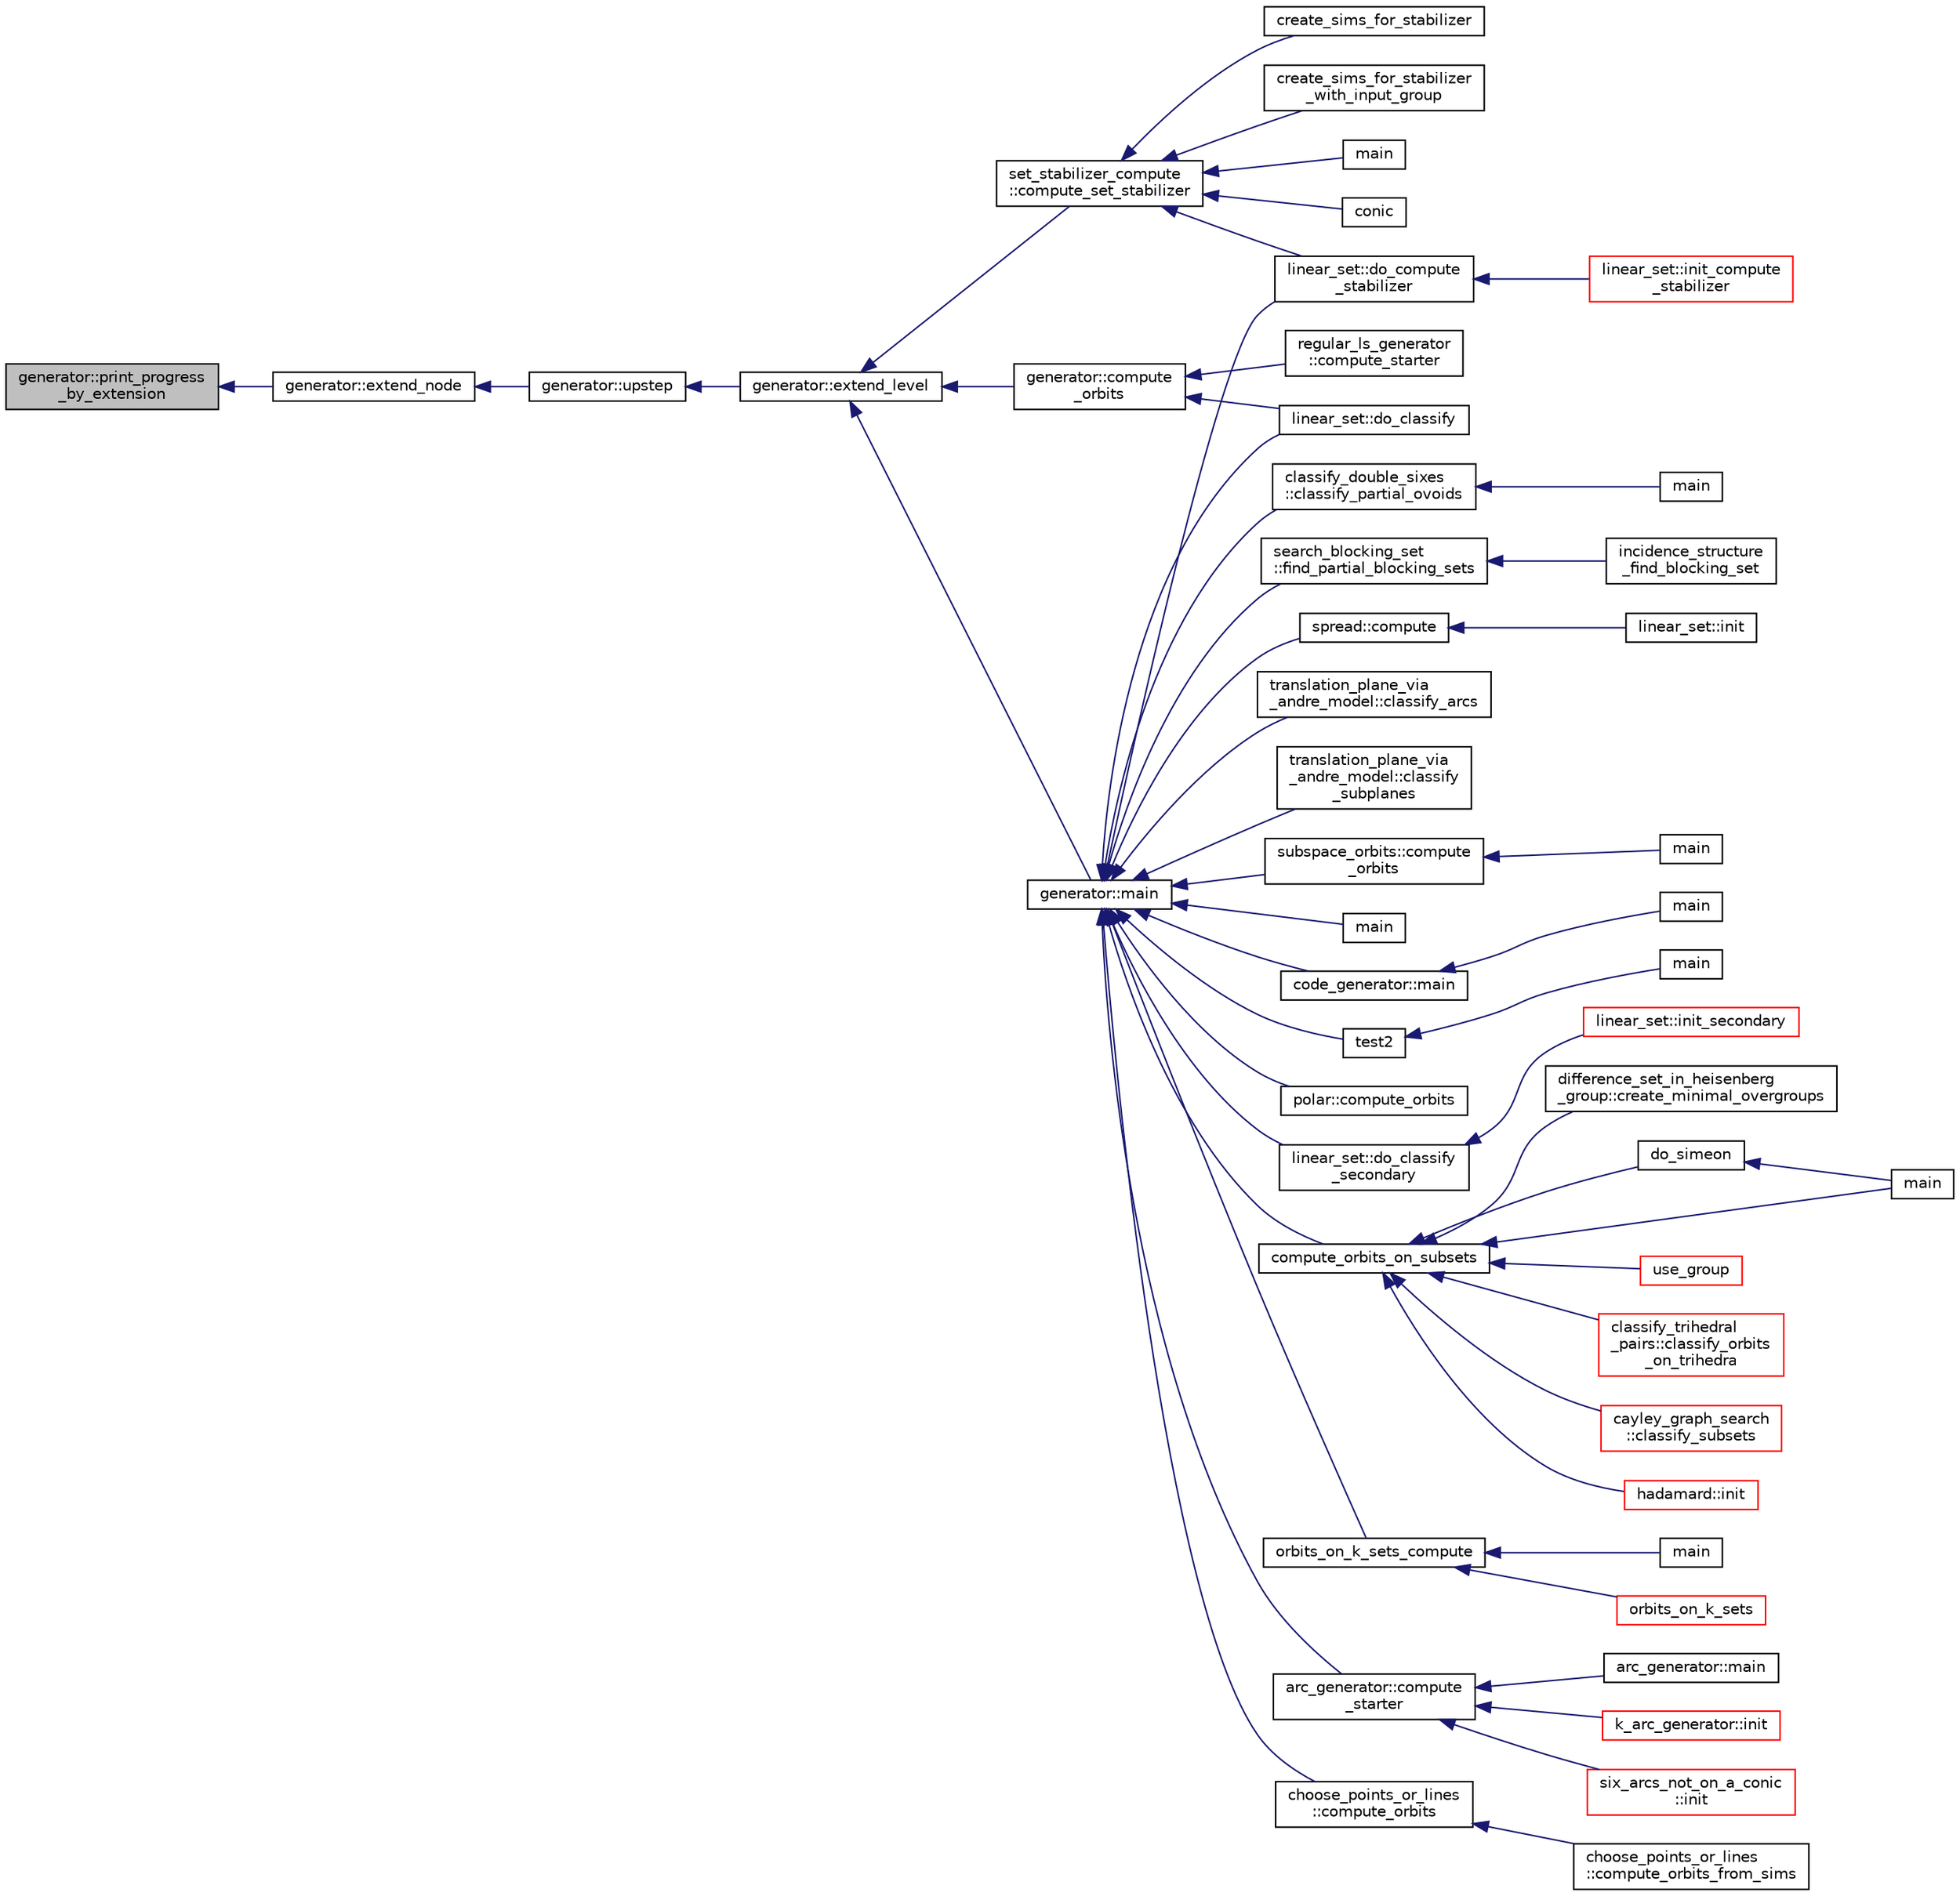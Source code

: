 digraph "generator::print_progress_by_extension"
{
  edge [fontname="Helvetica",fontsize="10",labelfontname="Helvetica",labelfontsize="10"];
  node [fontname="Helvetica",fontsize="10",shape=record];
  rankdir="LR";
  Node18705 [label="generator::print_progress\l_by_extension",height=0.2,width=0.4,color="black", fillcolor="grey75", style="filled", fontcolor="black"];
  Node18705 -> Node18706 [dir="back",color="midnightblue",fontsize="10",style="solid",fontname="Helvetica"];
  Node18706 [label="generator::extend_node",height=0.2,width=0.4,color="black", fillcolor="white", style="filled",URL="$d7/d73/classgenerator.html#ac71fa071cf218f54cdd9306a541744ae"];
  Node18706 -> Node18707 [dir="back",color="midnightblue",fontsize="10",style="solid",fontname="Helvetica"];
  Node18707 [label="generator::upstep",height=0.2,width=0.4,color="black", fillcolor="white", style="filled",URL="$d7/d73/classgenerator.html#ae0f2cebdabc821837f633656d7b0fdfe"];
  Node18707 -> Node18708 [dir="back",color="midnightblue",fontsize="10",style="solid",fontname="Helvetica"];
  Node18708 [label="generator::extend_level",height=0.2,width=0.4,color="black", fillcolor="white", style="filled",URL="$d7/d73/classgenerator.html#a91b84d80ccec0cd2136bc221c30e0f8e"];
  Node18708 -> Node18709 [dir="back",color="midnightblue",fontsize="10",style="solid",fontname="Helvetica"];
  Node18709 [label="set_stabilizer_compute\l::compute_set_stabilizer",height=0.2,width=0.4,color="black", fillcolor="white", style="filled",URL="$d8/dc6/classset__stabilizer__compute.html#ad4f92074322e98c7cd0ed5d4f8486b76"];
  Node18709 -> Node18710 [dir="back",color="midnightblue",fontsize="10",style="solid",fontname="Helvetica"];
  Node18710 [label="main",height=0.2,width=0.4,color="black", fillcolor="white", style="filled",URL="$db/d67/test__hyperoval_8_c.html#a3c04138a5bfe5d72780bb7e82a18e627"];
  Node18709 -> Node18711 [dir="back",color="midnightblue",fontsize="10",style="solid",fontname="Helvetica"];
  Node18711 [label="conic",height=0.2,width=0.4,color="black", fillcolor="white", style="filled",URL="$d4/de8/conic_8_c.html#a96def9474b981a9d5831a9b48d85d652"];
  Node18709 -> Node18712 [dir="back",color="midnightblue",fontsize="10",style="solid",fontname="Helvetica"];
  Node18712 [label="linear_set::do_compute\l_stabilizer",height=0.2,width=0.4,color="black", fillcolor="white", style="filled",URL="$dd/d86/classlinear__set.html#ae8f58ded28fb5370f4459cca42b7463b"];
  Node18712 -> Node18713 [dir="back",color="midnightblue",fontsize="10",style="solid",fontname="Helvetica"];
  Node18713 [label="linear_set::init_compute\l_stabilizer",height=0.2,width=0.4,color="red", fillcolor="white", style="filled",URL="$dd/d86/classlinear__set.html#a0cc3eaec1896fdc977b62e94623b055b"];
  Node18709 -> Node18715 [dir="back",color="midnightblue",fontsize="10",style="solid",fontname="Helvetica"];
  Node18715 [label="create_sims_for_stabilizer",height=0.2,width=0.4,color="black", fillcolor="white", style="filled",URL="$d0/d76/tl__algebra__and__number__theory_8h.html#af2c67d225072549409be710ac3cd30f8"];
  Node18709 -> Node18716 [dir="back",color="midnightblue",fontsize="10",style="solid",fontname="Helvetica"];
  Node18716 [label="create_sims_for_stabilizer\l_with_input_group",height=0.2,width=0.4,color="black", fillcolor="white", style="filled",URL="$d0/d76/tl__algebra__and__number__theory_8h.html#af5482567a8d6ba5c2fe593bf6f7f9a0f"];
  Node18708 -> Node18717 [dir="back",color="midnightblue",fontsize="10",style="solid",fontname="Helvetica"];
  Node18717 [label="generator::compute\l_orbits",height=0.2,width=0.4,color="black", fillcolor="white", style="filled",URL="$d7/d73/classgenerator.html#a23989bc20ecaaed39c4119c758367f40"];
  Node18717 -> Node18718 [dir="back",color="midnightblue",fontsize="10",style="solid",fontname="Helvetica"];
  Node18718 [label="regular_ls_generator\l::compute_starter",height=0.2,width=0.4,color="black", fillcolor="white", style="filled",URL="$d2/dd8/classregular__ls__generator.html#aa38907741058694a73194b02ceb4a53d"];
  Node18717 -> Node18719 [dir="back",color="midnightblue",fontsize="10",style="solid",fontname="Helvetica"];
  Node18719 [label="linear_set::do_classify",height=0.2,width=0.4,color="black", fillcolor="white", style="filled",URL="$dd/d86/classlinear__set.html#a3eb2dbce7fa8b71901dfc12f288ddd0c"];
  Node18708 -> Node18720 [dir="back",color="midnightblue",fontsize="10",style="solid",fontname="Helvetica"];
  Node18720 [label="generator::main",height=0.2,width=0.4,color="black", fillcolor="white", style="filled",URL="$d7/d73/classgenerator.html#a01abff8e9f231bf0d82e2e8e0061f242"];
  Node18720 -> Node18721 [dir="back",color="midnightblue",fontsize="10",style="solid",fontname="Helvetica"];
  Node18721 [label="main",height=0.2,width=0.4,color="black", fillcolor="white", style="filled",URL="$d2/d11/codes_8h.html#a217dbf8b442f20279ea00b898af96f52"];
  Node18720 -> Node18722 [dir="back",color="midnightblue",fontsize="10",style="solid",fontname="Helvetica"];
  Node18722 [label="code_generator::main",height=0.2,width=0.4,color="black", fillcolor="white", style="filled",URL="$db/d37/classcode__generator.html#ab3cf3a306e4032c2b471ac95321c599f"];
  Node18722 -> Node18723 [dir="back",color="midnightblue",fontsize="10",style="solid",fontname="Helvetica"];
  Node18723 [label="main",height=0.2,width=0.4,color="black", fillcolor="white", style="filled",URL="$d4/d4f/codes_8_c.html#a217dbf8b442f20279ea00b898af96f52"];
  Node18720 -> Node18724 [dir="back",color="midnightblue",fontsize="10",style="solid",fontname="Helvetica"];
  Node18724 [label="test2",height=0.2,width=0.4,color="black", fillcolor="white", style="filled",URL="$d9/db0/factor__space_8_c.html#a39d73a812e5fd8f1bc111e948368cb10"];
  Node18724 -> Node18725 [dir="back",color="midnightblue",fontsize="10",style="solid",fontname="Helvetica"];
  Node18725 [label="main",height=0.2,width=0.4,color="black", fillcolor="white", style="filled",URL="$d9/db0/factor__space_8_c.html#a3c04138a5bfe5d72780bb7e82a18e627"];
  Node18720 -> Node18726 [dir="back",color="midnightblue",fontsize="10",style="solid",fontname="Helvetica"];
  Node18726 [label="polar::compute_orbits",height=0.2,width=0.4,color="black", fillcolor="white", style="filled",URL="$da/d1c/classpolar.html#ac4c3c4f95d14c74ff4a3ec3f3479a1da"];
  Node18720 -> Node18719 [dir="back",color="midnightblue",fontsize="10",style="solid",fontname="Helvetica"];
  Node18720 -> Node18727 [dir="back",color="midnightblue",fontsize="10",style="solid",fontname="Helvetica"];
  Node18727 [label="linear_set::do_classify\l_secondary",height=0.2,width=0.4,color="black", fillcolor="white", style="filled",URL="$dd/d86/classlinear__set.html#a47eb7f9995f3343abd3bdfbf9a9a9162"];
  Node18727 -> Node18728 [dir="back",color="midnightblue",fontsize="10",style="solid",fontname="Helvetica"];
  Node18728 [label="linear_set::init_secondary",height=0.2,width=0.4,color="red", fillcolor="white", style="filled",URL="$dd/d86/classlinear__set.html#a7bf8cd7805559b5762921687a7c1ed97"];
  Node18720 -> Node18712 [dir="back",color="midnightblue",fontsize="10",style="solid",fontname="Helvetica"];
  Node18720 -> Node18730 [dir="back",color="midnightblue",fontsize="10",style="solid",fontname="Helvetica"];
  Node18730 [label="compute_orbits_on_subsets",height=0.2,width=0.4,color="black", fillcolor="white", style="filled",URL="$d3/d35/snakes__and__ladders__global_8_c.html#af33697aede0480110b1227f727252637"];
  Node18730 -> Node18731 [dir="back",color="midnightblue",fontsize="10",style="solid",fontname="Helvetica"];
  Node18731 [label="cayley_graph_search\l::classify_subsets",height=0.2,width=0.4,color="red", fillcolor="white", style="filled",URL="$de/dae/classcayley__graph__search.html#a4cf8a90752e018a281481ac80ad52c4b"];
  Node18730 -> Node18734 [dir="back",color="midnightblue",fontsize="10",style="solid",fontname="Helvetica"];
  Node18734 [label="hadamard::init",height=0.2,width=0.4,color="red", fillcolor="white", style="filled",URL="$d7/dbb/classhadamard.html#a16af359850b8bdd0d2a73e260d496c33"];
  Node18730 -> Node18736 [dir="back",color="midnightblue",fontsize="10",style="solid",fontname="Helvetica"];
  Node18736 [label="difference_set_in_heisenberg\l_group::create_minimal_overgroups",height=0.2,width=0.4,color="black", fillcolor="white", style="filled",URL="$de/d8a/classdifference__set__in__heisenberg__group.html#a9bde5ad5da3ebaebf98fbfd3e8110b79"];
  Node18730 -> Node18737 [dir="back",color="midnightblue",fontsize="10",style="solid",fontname="Helvetica"];
  Node18737 [label="main",height=0.2,width=0.4,color="black", fillcolor="white", style="filled",URL="$d5/d13/simeon_8_c.html#ae66f6b31b5ad750f1fe042a706a4e3d4"];
  Node18730 -> Node18738 [dir="back",color="midnightblue",fontsize="10",style="solid",fontname="Helvetica"];
  Node18738 [label="do_simeon",height=0.2,width=0.4,color="black", fillcolor="white", style="filled",URL="$d5/d13/simeon_8_c.html#a36cf3f9cb484fa44da7a7dfcbe9385d0"];
  Node18738 -> Node18737 [dir="back",color="midnightblue",fontsize="10",style="solid",fontname="Helvetica"];
  Node18730 -> Node18739 [dir="back",color="midnightblue",fontsize="10",style="solid",fontname="Helvetica"];
  Node18739 [label="use_group",height=0.2,width=0.4,color="red", fillcolor="white", style="filled",URL="$d9/d9f/all__cliques_8_c.html#aba62531e97173264c39afe2c7857af31"];
  Node18730 -> Node18741 [dir="back",color="midnightblue",fontsize="10",style="solid",fontname="Helvetica"];
  Node18741 [label="classify_trihedral\l_pairs::classify_orbits\l_on_trihedra",height=0.2,width=0.4,color="red", fillcolor="white", style="filled",URL="$d1/d21/classclassify__trihedral__pairs.html#a99625621bfba4bb65b3d60304b306539"];
  Node18720 -> Node18748 [dir="back",color="midnightblue",fontsize="10",style="solid",fontname="Helvetica"];
  Node18748 [label="orbits_on_k_sets_compute",height=0.2,width=0.4,color="black", fillcolor="white", style="filled",URL="$d3/d35/snakes__and__ladders__global_8_c.html#a96743526b15703539d544499276aaa71"];
  Node18748 -> Node18749 [dir="back",color="midnightblue",fontsize="10",style="solid",fontname="Helvetica"];
  Node18749 [label="main",height=0.2,width=0.4,color="black", fillcolor="white", style="filled",URL="$d9/d5f/example__fano__plane_8_c.html#ae66f6b31b5ad750f1fe042a706a4e3d4"];
  Node18748 -> Node18750 [dir="back",color="midnightblue",fontsize="10",style="solid",fontname="Helvetica"];
  Node18750 [label="orbits_on_k_sets",height=0.2,width=0.4,color="red", fillcolor="white", style="filled",URL="$d3/d35/snakes__and__ladders__global_8_c.html#afe3d79116aa8b4d1a93d444a3a979b6e"];
  Node18720 -> Node18759 [dir="back",color="midnightblue",fontsize="10",style="solid",fontname="Helvetica"];
  Node18759 [label="arc_generator::compute\l_starter",height=0.2,width=0.4,color="black", fillcolor="white", style="filled",URL="$d4/d21/classarc__generator.html#aad1dcec3a1c302e743d574bd1ac857d9"];
  Node18759 -> Node18758 [dir="back",color="midnightblue",fontsize="10",style="solid",fontname="Helvetica"];
  Node18758 [label="arc_generator::main",height=0.2,width=0.4,color="black", fillcolor="white", style="filled",URL="$d4/d21/classarc__generator.html#ad80140b51b165dad1fe6ab232be7829a"];
  Node18759 -> Node18760 [dir="back",color="midnightblue",fontsize="10",style="solid",fontname="Helvetica"];
  Node18760 [label="k_arc_generator::init",height=0.2,width=0.4,color="red", fillcolor="white", style="filled",URL="$d6/dd8/classk__arc__generator.html#a6036d9f52ede9f8ca681505626b5361d"];
  Node18759 -> Node18762 [dir="back",color="midnightblue",fontsize="10",style="solid",fontname="Helvetica"];
  Node18762 [label="six_arcs_not_on_a_conic\l::init",height=0.2,width=0.4,color="red", fillcolor="white", style="filled",URL="$d8/de6/classsix__arcs__not__on__a__conic.html#a7a4d5cf8a098488729934cfa8a70944a"];
  Node18720 -> Node18764 [dir="back",color="midnightblue",fontsize="10",style="solid",fontname="Helvetica"];
  Node18764 [label="choose_points_or_lines\l::compute_orbits",height=0.2,width=0.4,color="black", fillcolor="white", style="filled",URL="$d6/d75/classchoose__points__or__lines.html#adc353e2d41dc8a39563322c8cdd85f61"];
  Node18764 -> Node18765 [dir="back",color="midnightblue",fontsize="10",style="solid",fontname="Helvetica"];
  Node18765 [label="choose_points_or_lines\l::compute_orbits_from_sims",height=0.2,width=0.4,color="black", fillcolor="white", style="filled",URL="$d6/d75/classchoose__points__or__lines.html#a4fcac2dadf459d7c75187a00a4bd64aa"];
  Node18720 -> Node18766 [dir="back",color="midnightblue",fontsize="10",style="solid",fontname="Helvetica"];
  Node18766 [label="classify_double_sixes\l::classify_partial_ovoids",height=0.2,width=0.4,color="black", fillcolor="white", style="filled",URL="$dd/d23/classclassify__double__sixes.html#a2253fca143a0e8a3e39655eb05668ae9"];
  Node18766 -> Node18767 [dir="back",color="midnightblue",fontsize="10",style="solid",fontname="Helvetica"];
  Node18767 [label="main",height=0.2,width=0.4,color="black", fillcolor="white", style="filled",URL="$df/df8/surface__classify_8_c.html#a217dbf8b442f20279ea00b898af96f52"];
  Node18720 -> Node18768 [dir="back",color="midnightblue",fontsize="10",style="solid",fontname="Helvetica"];
  Node18768 [label="search_blocking_set\l::find_partial_blocking_sets",height=0.2,width=0.4,color="black", fillcolor="white", style="filled",URL="$dc/d36/classsearch__blocking__set.html#ad3fdb3d356db75a02c406bc9d4e9e9b6"];
  Node18768 -> Node18769 [dir="back",color="midnightblue",fontsize="10",style="solid",fontname="Helvetica"];
  Node18769 [label="incidence_structure\l_find_blocking_set",height=0.2,width=0.4,color="black", fillcolor="white", style="filled",URL="$df/d74/tl__geometry_8h.html#a8e3d42d0018f8a804b9686b1c4951186"];
  Node18720 -> Node18770 [dir="back",color="midnightblue",fontsize="10",style="solid",fontname="Helvetica"];
  Node18770 [label="spread::compute",height=0.2,width=0.4,color="black", fillcolor="white", style="filled",URL="$da/dc1/classspread.html#a9674466d3e03b8dad79882299c638a21"];
  Node18770 -> Node18771 [dir="back",color="midnightblue",fontsize="10",style="solid",fontname="Helvetica"];
  Node18771 [label="linear_set::init",height=0.2,width=0.4,color="black", fillcolor="white", style="filled",URL="$dd/d86/classlinear__set.html#a7ab24e84423749047d5465cb15505475"];
  Node18720 -> Node18772 [dir="back",color="midnightblue",fontsize="10",style="solid",fontname="Helvetica"];
  Node18772 [label="translation_plane_via\l_andre_model::classify_arcs",height=0.2,width=0.4,color="black", fillcolor="white", style="filled",URL="$d1/dcc/classtranslation__plane__via__andre__model.html#ac8f002e812a8b152d41e806688601c5e"];
  Node18720 -> Node18773 [dir="back",color="midnightblue",fontsize="10",style="solid",fontname="Helvetica"];
  Node18773 [label="translation_plane_via\l_andre_model::classify\l_subplanes",height=0.2,width=0.4,color="black", fillcolor="white", style="filled",URL="$d1/dcc/classtranslation__plane__via__andre__model.html#a794fefa95f0a7f7b887133375988ee55"];
  Node18720 -> Node18774 [dir="back",color="midnightblue",fontsize="10",style="solid",fontname="Helvetica"];
  Node18774 [label="subspace_orbits::compute\l_orbits",height=0.2,width=0.4,color="black", fillcolor="white", style="filled",URL="$d2/d9f/classsubspace__orbits.html#a2778f8d49cde1675de1ef6acfe180b63"];
  Node18774 -> Node18775 [dir="back",color="midnightblue",fontsize="10",style="solid",fontname="Helvetica"];
  Node18775 [label="main",height=0.2,width=0.4,color="black", fillcolor="white", style="filled",URL="$da/dd5/subspace__orbits__main_8_c.html#a217dbf8b442f20279ea00b898af96f52"];
}
